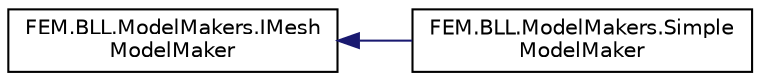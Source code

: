 digraph "Graphical Class Hierarchy"
{
 // LATEX_PDF_SIZE
  edge [fontname="Helvetica",fontsize="10",labelfontname="Helvetica",labelfontsize="10"];
  node [fontname="Helvetica",fontsize="10",shape=record];
  rankdir="LR";
  Node0 [label="FEM.BLL.ModelMakers.IMesh\lModelMaker",height=0.2,width=0.4,color="black", fillcolor="white", style="filled",URL="$interface_f_e_m_1_1_b_l_l_1_1_model_makers_1_1_i_mesh_model_maker.html",tooltip="Интерфейс создателя геометрии сетки"];
  Node0 -> Node1 [dir="back",color="midnightblue",fontsize="10",style="solid",fontname="Helvetica"];
  Node1 [label="FEM.BLL.ModelMakers.Simple\lModelMaker",height=0.2,width=0.4,color="black", fillcolor="white", style="filled",URL="$class_f_e_m_1_1_b_l_l_1_1_model_makers_1_1_simple_model_maker.html",tooltip="Стандартный создатель геометрии сетки"];
}
